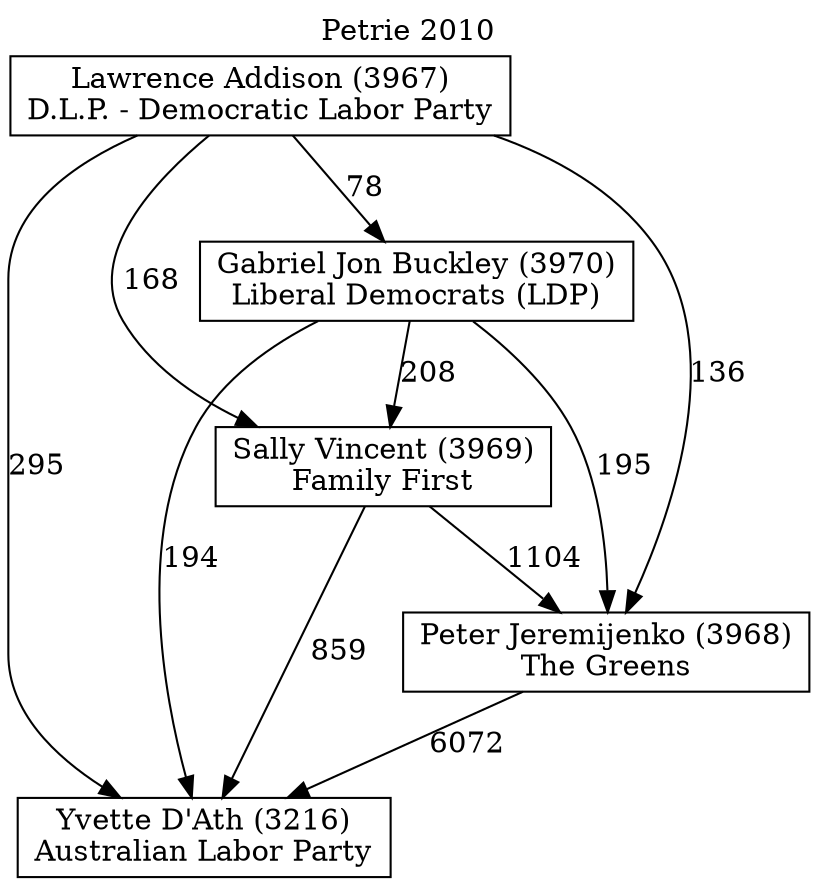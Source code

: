 // House preference flow
digraph "Yvette D'Ath (3216)_Petrie_2010" {
	graph [label="Petrie 2010" labelloc=t mclimit=10]
	node [shape=box]
	"Gabriel Jon Buckley (3970)" [label="Gabriel Jon Buckley (3970)
Liberal Democrats (LDP)"]
	"Lawrence Addison (3967)" [label="Lawrence Addison (3967)
D.L.P. - Democratic Labor Party"]
	"Peter Jeremijenko (3968)" [label="Peter Jeremijenko (3968)
The Greens"]
	"Sally Vincent (3969)" [label="Sally Vincent (3969)
Family First"]
	"Yvette D'Ath (3216)" [label="Yvette D'Ath (3216)
Australian Labor Party"]
	"Gabriel Jon Buckley (3970)" -> "Peter Jeremijenko (3968)" [label=195]
	"Gabriel Jon Buckley (3970)" -> "Sally Vincent (3969)" [label=208]
	"Gabriel Jon Buckley (3970)" -> "Yvette D'Ath (3216)" [label=194]
	"Lawrence Addison (3967)" -> "Gabriel Jon Buckley (3970)" [label=78]
	"Lawrence Addison (3967)" -> "Peter Jeremijenko (3968)" [label=136]
	"Lawrence Addison (3967)" -> "Sally Vincent (3969)" [label=168]
	"Lawrence Addison (3967)" -> "Yvette D'Ath (3216)" [label=295]
	"Peter Jeremijenko (3968)" -> "Yvette D'Ath (3216)" [label=6072]
	"Sally Vincent (3969)" -> "Peter Jeremijenko (3968)" [label=1104]
	"Sally Vincent (3969)" -> "Yvette D'Ath (3216)" [label=859]
}
